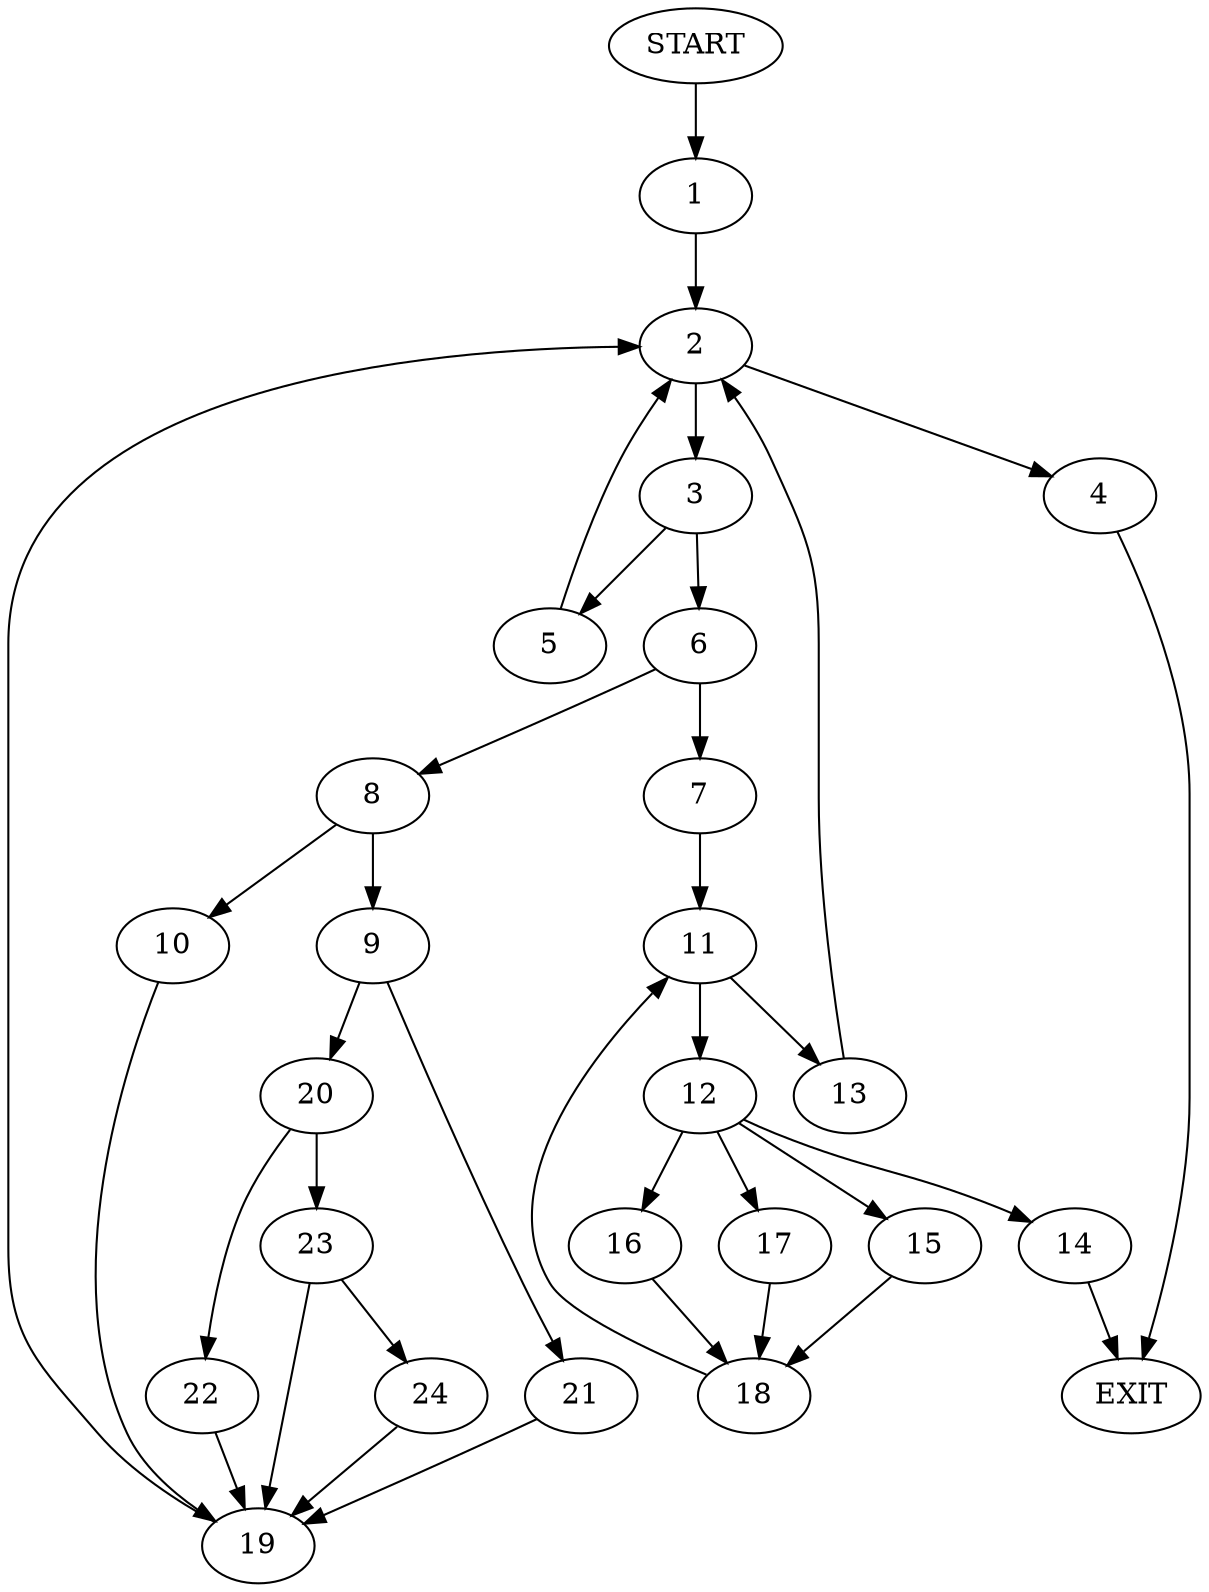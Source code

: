 digraph {
0 [label="START"]
25 [label="EXIT"]
0 -> 1
1 -> 2
2 -> 3
2 -> 4
4 -> 25
3 -> 5
3 -> 6
6 -> 7
6 -> 8
5 -> 2
8 -> 9
8 -> 10
7 -> 11
11 -> 12
11 -> 13
13 -> 2
12 -> 14
12 -> 15
12 -> 16
12 -> 17
14 -> 25
17 -> 18
15 -> 18
16 -> 18
18 -> 11
10 -> 19
9 -> 20
9 -> 21
19 -> 2
20 -> 22
20 -> 23
21 -> 19
22 -> 19
23 -> 19
23 -> 24
24 -> 19
}
